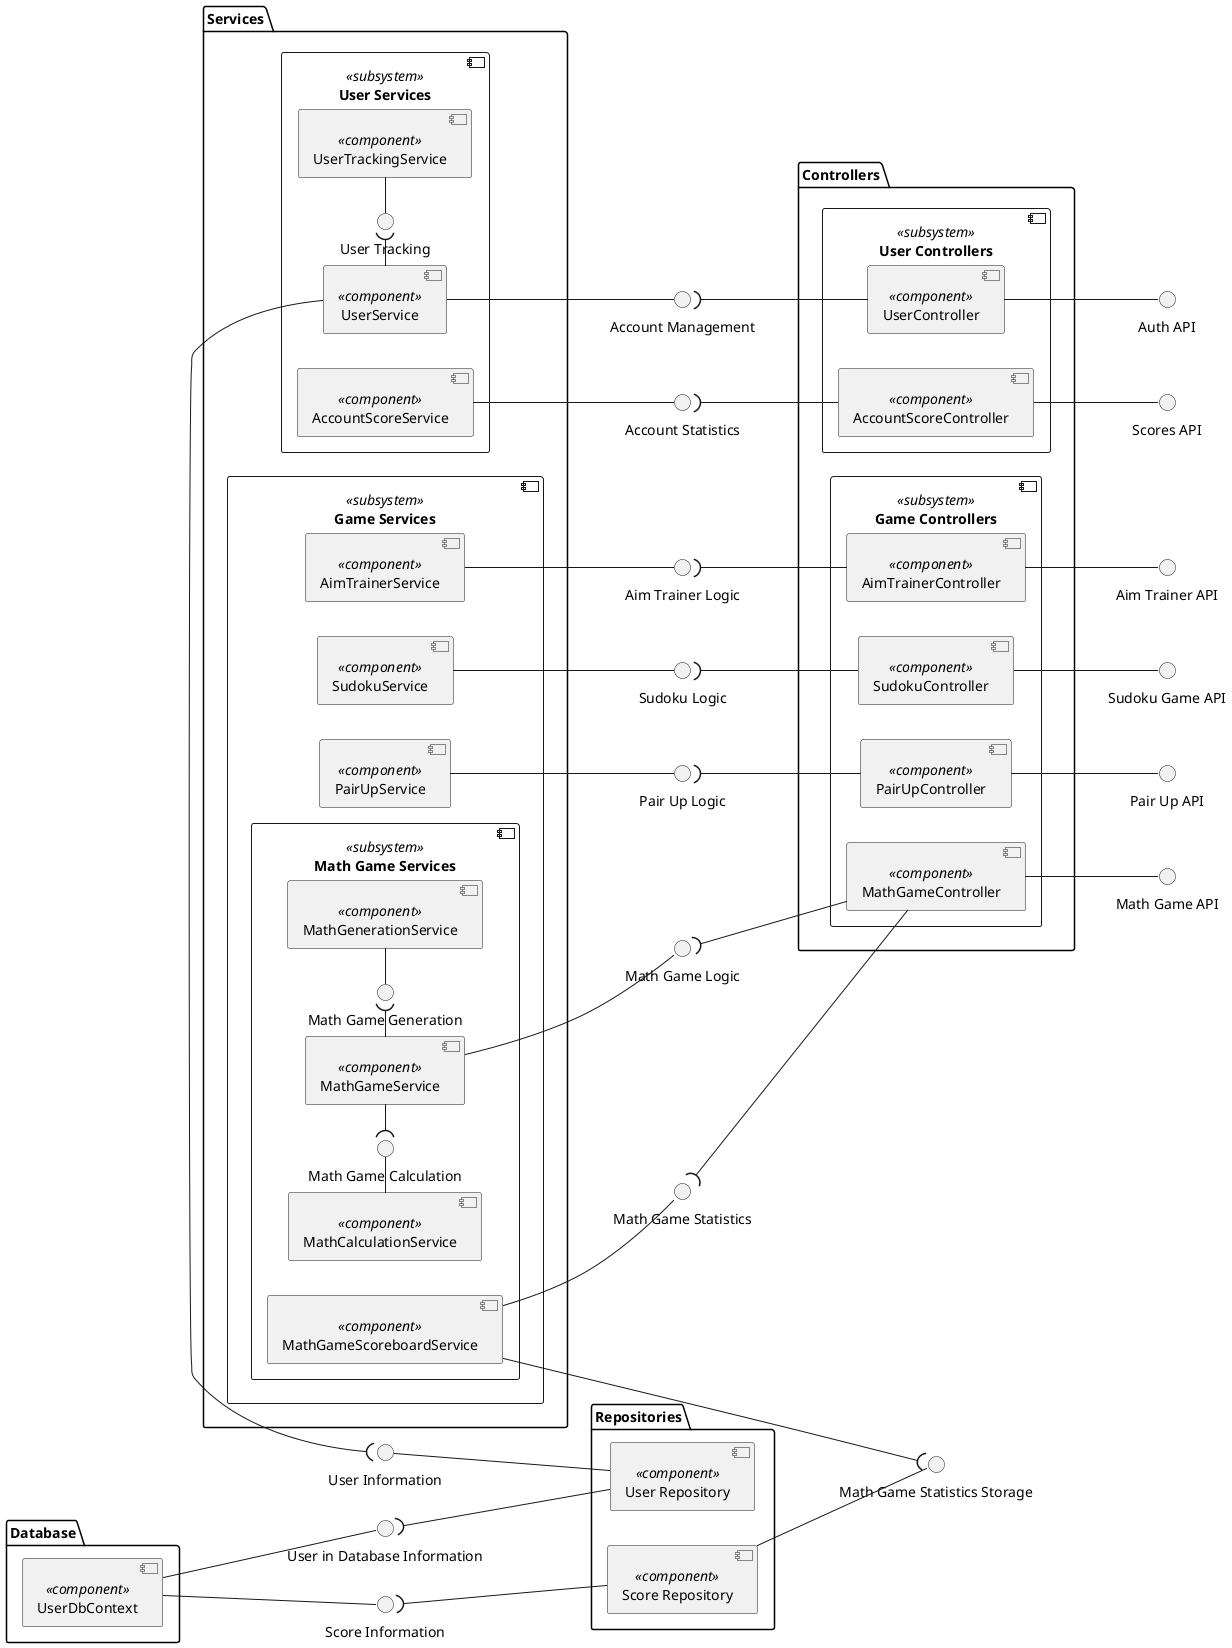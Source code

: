 @startuml server_component_diagram
left to right direction

package "Database" {
    [UserDbContext] <<component>> as UserDb
}

package "Repositories" {
    [User Repository] <<component>> as UserRepo
    [Score Repository] <<component>> as ScoreRepo
    
}

package "Services" {
    component "User Services" <<subsystem>> {
    [UserService] <<component>> as UserSvc
    [UserTrackingService] <<component>> as UserTrackingSvc
    [AccountScoreService] <<component>> as AccountScoreSvc

    interface "User Tracking"  as UserTracking
    UserTrackingSvc -l-  UserTracking
    UserSvc -r-( UserTracking
    }
    
    component "Game Services" <<subsystem>> {
    [AimTrainerService] <<component>> as AimTrainerSvc
    [SudokuService] <<component>> as SudokuSvc
    [PairUpService] <<component>> as PairUpSvc
        component "Math Game Services" <<subsystem>> {
        [MathCalculationService] <<component>> as MathCalcSvc
        [MathGameService] <<component>> as MathGameSvc
        [MathGameScoreboardService] <<component>> as MathGameScoreboardSvc
        [MathGenerationService] <<component>> as MathGenSvc

        interface "Math Game Calculation"  as MathGameCalc
        interface "Math Game Generation"  as MathGameGen

        MathGenSvc -l-  MathGameGen
        MathGameSvc -r-(  MathGameGen
        MathCalcSvc -r- MathGameCalc
        MathGameSvc -l-(  MathGameCalc
        


    }
}
}

    
package "Controllers"  {
    
    component "Game Controllers" <<subsystem>> {
        [MathGameController] <<component>> as MathGameCtrl
        [SudokuController] <<component>> as SudokuGameCtrl
        [PairUpController] <<component>> as PairUpCtrl
        [AimTrainerController] <<component>> as AimTrainerCtrl
    }
    component "User Controllers" <<subsystem>> {
        [UserController] <<component>> as UserCtrl
        [AccountScoreController] <<component>> as AccountScoreCtrl
    }
}

interface "Math Game Logic"  as MathGameLogic

interface "Math Game Statistics"  as MathGameScore

MathGameSvc -- MathGameLogic
MathGameScoreboardSvc -- MathGameScore

MathGameLogic )--  MathGameCtrl

MathGameScore )--  MathGameCtrl


interface "Pair Up Logic"  as PairUpLogic

PairUpSvc -- PairUpLogic
PairUpLogic )-- PairUpCtrl

interface "Aim Trainer Logic"  as AimTrainerLogic

AimTrainerSvc -- AimTrainerLogic
AimTrainerLogic )-- AimTrainerCtrl

interface "Sudoku Logic"  as SudokuLogic

SudokuSvc -- SudokuLogic
SudokuLogic )-- SudokuGameCtrl

interface "Account Statistics"  as AccountStats

AccountScoreSvc -d- AccountStats
AccountStats )-- AccountScoreCtrl

interface "Account Management"  as AccountManagement
UserSvc --  AccountManagement
AccountManagement )--  UserCtrl

interface "Math Game Statistics Storage"  as MathGameScoreboardStorage

MathGameScoreboardStorage )--  MathGameScoreboardSvc
ScoreRepo --  MathGameScoreboardStorage


interface "User Information"  as UserInfo
UserRepo -u-   UserInfo
UserSvc -r-(  UserInfo

interface "Score Information"  as ScoreInfo
UserDb -d- ScoreInfo
ScoreRepo -l-(  ScoreInfo

interface "User in Database Information"  as UserInfoDb
UserDb -- UserInfoDb
UserInfoDb )-- UserRepo

interface "Scores API" as ScoresAPI
interface "Auth API" as AuthAPI
interface "Sudoku Game API" as SudokuAPI
interface "Math Game API" as MathAPI
interface "Pair Up API" as PairUpAPI
interface "Aim Trainer API" as AimTrainerAPI

AccountScoreCtrl -- ScoresAPI
UserCtrl -- AuthAPI
MathGameCtrl -- MathAPI
SudokuGameCtrl -- SudokuAPI
PairUpCtrl -- PairUpAPI
AimTrainerCtrl -- AimTrainerAPI



@enduml
